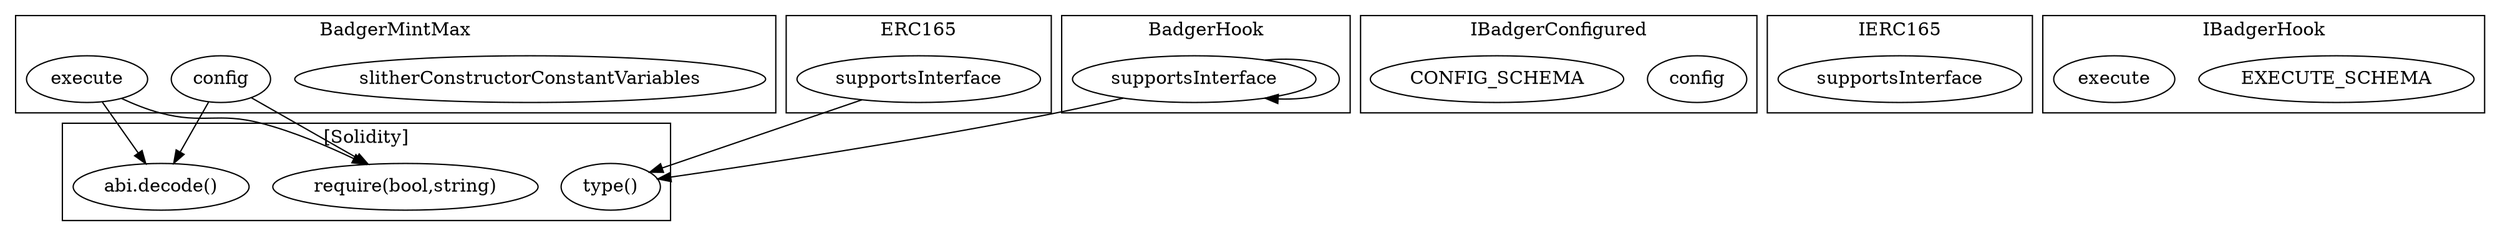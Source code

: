 strict digraph {
subgraph cluster_5537_BadgerMintMax {
label = "BadgerMintMax"
"5537_slitherConstructorConstantVariables" [label="slitherConstructorConstantVariables"]
"5537_config" [label="config"]
"5537_execute" [label="execute"]
}subgraph cluster_6468_IBadgerConfigured {
label = "IBadgerConfigured"
"6468_config" [label="config"]
"6468_CONFIG_SCHEMA" [label="CONFIG_SCHEMA"]
}subgraph cluster_3081_ERC165 {
label = "ERC165"
"3081_supportsInterface" [label="supportsInterface"]
}subgraph cluster_3093_IERC165 {
label = "IERC165"
"3093_supportsInterface" [label="supportsInterface"]
}subgraph cluster_6488_IBadgerHook {
label = "IBadgerHook"
"6488_EXECUTE_SCHEMA" [label="EXECUTE_SCHEMA"]
"6488_execute" [label="execute"]
}subgraph cluster_4956_BadgerHook {
label = "BadgerHook"
"4956_supportsInterface" [label="supportsInterface"]
"4956_supportsInterface" -> "4956_supportsInterface"
}subgraph cluster_solidity {
label = "[Solidity]"
"require(bool,string)" 
"abi.decode()" 
"type()" 
"5537_execute" -> "abi.decode()"
"3081_supportsInterface" -> "type()"
"5537_execute" -> "require(bool,string)"
"5537_config" -> "require(bool,string)"
"5537_config" -> "abi.decode()"
"4956_supportsInterface" -> "type()"
}
}